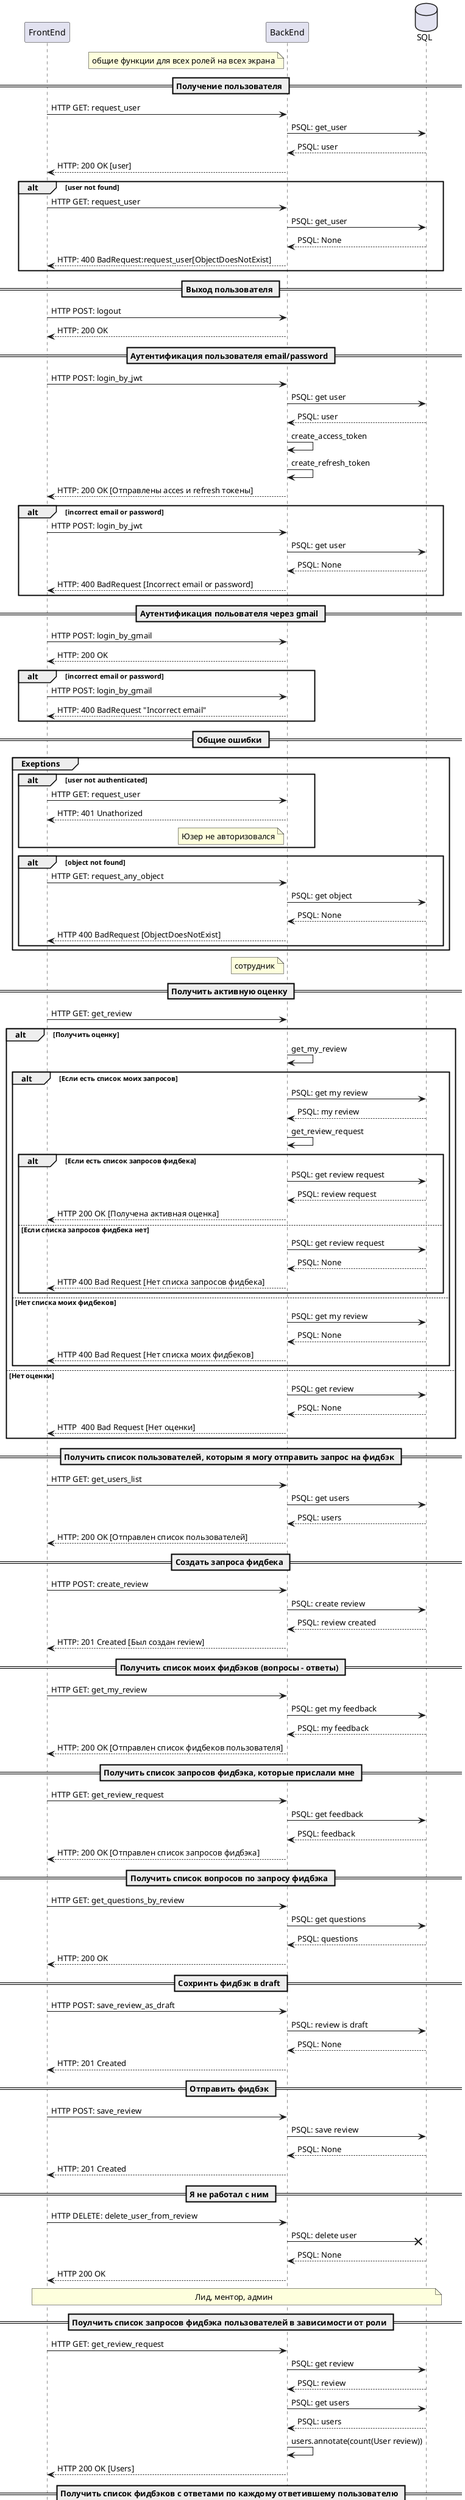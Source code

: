 @startuml
participant FrontEnd
participant BackEnd
database SQL


note left BackEnd: общие функции для всех ролей на всех экрана

== Получение пользователя ==
FrontEnd -> BackEnd: HTTP GET: request_user
BackEnd -> SQL: PSQL: get_user
SQL --> BackEnd: PSQL: user
BackEnd --> FrontEnd: HTTP: 200 OK [user]

alt user not found
    FrontEnd -> BackEnd: HTTP GET: request_user
    BackEnd -> SQL: PSQL: get_user
    SQL --> BackEnd: PSQL: None
    BackEnd --> FrontEnd: HTTP: 400 BadRequest:request_user[ObjectDoesNotExist]
end

== Выход пользователя ==
FrontEnd -> BackEnd: HTTP POST: logout
BackEnd --> FrontEnd: HTTP: 200 OK

== Аутентификация пользователя email/password ==
FrontEnd -> BackEnd: HTTP POST: login_by_jwt
BackEnd -> SQL: PSQL: get user
SQL --> BackEnd: PSQL: user
BackEnd -> BackEnd: create_access_token
BackEnd -> BackEnd: create_refresh_token
BackEnd --> FrontEnd: HTTP: 200 OK [Отправлены acces и refresh токены]
alt incorrect email or password
FrontEnd -> BackEnd: HTTP POST: login_by_jwt
BackEnd -> SQL: PSQL: get user
SQL --> BackEnd: PSQL: None
BackEnd --> FrontEnd: HTTP: 400 BadRequest [Incorrect email or password]
end

== Аутентификация польователя через gmail == 
FrontEnd -> BackEnd: HTTP POST: login_by_gmail
BackEnd --> FrontEnd: HTTP: 200 OK
alt incorrect email or password
FrontEnd -> BackEnd: HTTP POST: login_by_gmail
BackEnd --> FrontEnd: HTTP: 400 BadRequest "Incorrect email"
end

== Общие ошибки == 
group Exeptions
alt user not authenticated
    FrontEnd -> BackEnd: HTTP GET: request_user
    BackEnd --> FrontEnd: HTTP: 401 Unathorized
    note left BackEnd: Юзер не авторизовался
end
alt object not found
    FrontEnd -> BackEnd: HTTP GET: request_any_object
    BackEnd -> SQL: PSQL: get object
    SQL --> BackEnd: PSQL: None
    BackEnd --> FrontEnd: HTTP 400 BadRequest [ObjectDoesNotExist]
end
end

note left BackEnd: сотрудник

== Получить активную оценку ==
FrontEnd -> BackEnd: HTTP GET: get_review
alt Получить оценку
BackEnd -> BackEnd: get_my_review
alt Ecли есть список моих запросов
BackEnd -> SQL: PSQL: get my review
SQL --> BackEnd: PSQL: my review
BackEnd -> BackEnd: get_review_request
alt Если есть список запросов фидбека
BackEnd -> SQL: PSQL: get review request
SQL --> BackEnd: PSQL: review request
BackEnd --> FrontEnd: HTTP 200 OK [Получена активная оценка]
else Если списка запросов фидбека нет
BackEnd -> SQL: PSQL: get review request
SQL --> BackEnd: PSQL: None
BackEnd --> FrontEnd: HTTP 400 Bad Request [Нет списка запросов фидбека]
end
else Нет списка моих фидбеков
BackEnd -> SQL: PSQL: get my review
SQL --> BackEnd: PSQL: None
BackEnd --> FrontEnd: HTTP 400 Bad Request [Нет списка моих фидбеков]
end

else Нет оценки
BackEnd -> SQL: PSQL: get review
SQL --> BackEnd: PSQL: None
BackEnd --> FrontEnd: HTTP  400 Bad Request [Нет оценки]
end

== Получить список пользователей, которым я могу отправить запрос на фидбэк == 
FrontEnd ->  BackEnd: HTTP GET: get_users_list 
BackEnd -> SQL: PSQL: get users
SQL --> BackEnd: PSQL: users
BackEnd --> FrontEnd: HTTP: 200 OK [Отправлен список пользователей]

== Создать запроса фидбека ==
FrontEnd -> BackEnd: HTTP POST: create_review
BackEnd -> SQL: PSQL: create review
SQL --> BackEnd: PSQL: review created
BackEnd --> FrontEnd: HTTP: 201 Created [Был создан review]

== Получить список моих фидбэков (вопросы - ответы) ==
FrontEnd -> BackEnd: HTTP GET: get_my_review
BackEnd -> SQL: PSQL: get my feedback
SQL --> BackEnd: PSQL: my feedback
BackEnd --> FrontEnd: HTTP: 200 OK [Отправлен список фидбеков пользователя]

== Получить список запросов фидбэка, которые прислали мне ==
FrontEnd -> BackEnd: HTTP GET: get_review_request
BackEnd -> SQL: PSQL: get feedback
SQL --> BackEnd: PSQL: feedback
BackEnd --> FrontEnd: HTTP: 200 OK [Отправлен список запросов фидбэка]

== Получить список вопросов по запросу фидбэка == 
FrontEnd -> BackEnd: HTTP GET: get_questions_by_review
BackEnd -> SQL: PSQL: get questions
SQL --> BackEnd: PSQL: questions
BackEnd --> FrontEnd: HTTP: 200 OK

== Сохринть фидбэк в draft == 
FrontEnd -> BackEnd: HTTP POST: save_review_as_draft
BackEnd -> SQL: PSQL: review is draft
SQL --> BackEnd: PSQL: None
BackEnd --> FrontEnd: HTTP: 201 Created

== Отправить фидбэк == 
FrontEnd -> BackEnd: HTTP POST: save_review
BackEnd -> SQL: PSQL: save review
SQL --> BackEnd: PSQL: None
BackEnd --> FrontEnd: HTTP: 201 Created

== Я не работал с ним ==
FrontEnd -> BackEnd: HTTP DELETE: delete_user_from_review
BackEnd ->x SQL: PSQL: delete user
SQL --> BackEnd: PSQL: None
BackEnd --> FrontEnd: HTTP 200 OK

note across: Лид, ментор, админ
== Поулчить список запросов фидбэка пользователей в зависимости от роли ==
FrontEnd -> BackEnd: HTTP GET: get_review_request
BackEnd -> SQL: PSQL: get review
SQL --> BackEnd: PSQL: review
BackEnd -> SQL: PSQL: get users
SQL --> BackEnd: PSQL: users
BackEnd -> BackEnd: users.annotate(count(User review))
BackEnd --> FrontEnd: HTTP 200 OK [Users]

== Получить список фидбэков с ответами по каждому ответившему пользователю ==
FrontEnd -> BackEnd: HTTP GET: get_users
BackEnd -> SQL: PSQL: get users
SQL --> BackEnd: PSQL: users
BackEnd -> BackEnd: filter_and_flag_user_by_role
BackEnd --> FrontEnd: HTTP 200 OK [List of users with flags]

FrontEnd -> BackEnd: HTTP GET: get_templates
BackEnd -> SQL: PSQL: get templates
SQL --> BackEnd: PSQL: templates

FrontEnd -> BackEnd: HTTP POST: save_review
BackEnd -> SQL: PSQL: save review
SQL --> BackEnd: PSQL: None
BackEnd --> FrontEnd: HTTP 201 Created

== Создать шаблон ==
FrontEnd -> BackEnd: HTTP POST: create_template
BackEnd -> SQL: PSQL: create template
SQL --> BackEnd: None
BackEnd --> FrontEnd: HTTP 201 Created

== Изменить шаблон == 
FrontEnd -> BackEnd: HTTP GET: get_templates
BackEnd -> SQL: get templates
SQL --> BackEnd: templates
BackEnd --> FrontEnd: HTTP 200 OK [templates]

FrontEnd -> BackEnd: HTTP PUT/PATCH: updated_template
BackEnd -> SQL: update template
SQL --> BackEnd: None
BackEnd --> FrontEnd: HTTP 200 OK [Template was updated]

note across: Админ

== Получить список всех пользователей ==
FrontEnd -> BackEnd: HTTP GET: get_all_users
alt Пользователь имеет права администратора
BackEnd -> SQL: PSQL get users
SQL --> BackEnd: PSQL users
BackEnd --> FrontEnd: HTTP 200 OK [Users]
else Пользователь не имеет прав администратора 
BackEnd --> FrontEnd: HTTP 403 ForbiddenError 
end

== Получить пользователя для редактирования ==
FrontEnd -> BackEnd: HTTP GET: get_user
alt Пользователь имеет права администратора
BackEnd -> SQL: PSQL get user
SQL --> BackEnd: PSQL user
BackEnd --> FrontEnd: HTTP 200 OK [User]
else Пользователь не имеет прав администратора 
BackEnd --> FrontEnd: HTTP 403 ForbiddenError 
end

== Сохранить пользователя == 
FrontEnd -> BackEnd: HTTP PUT/PATCH: update_user
alt Пользователь имеет права администратора
BackEnd -> SQL: PSQL updated user
SQL --> BackEnd: PSQL None
BackEnd --> FrontEnd: HTTP 200 OK [User updated]
else Пользователь не имеет прав администратора 
BackEnd --> FrontEnd: HTTP 403 ForbiddenError 
end

@enduml